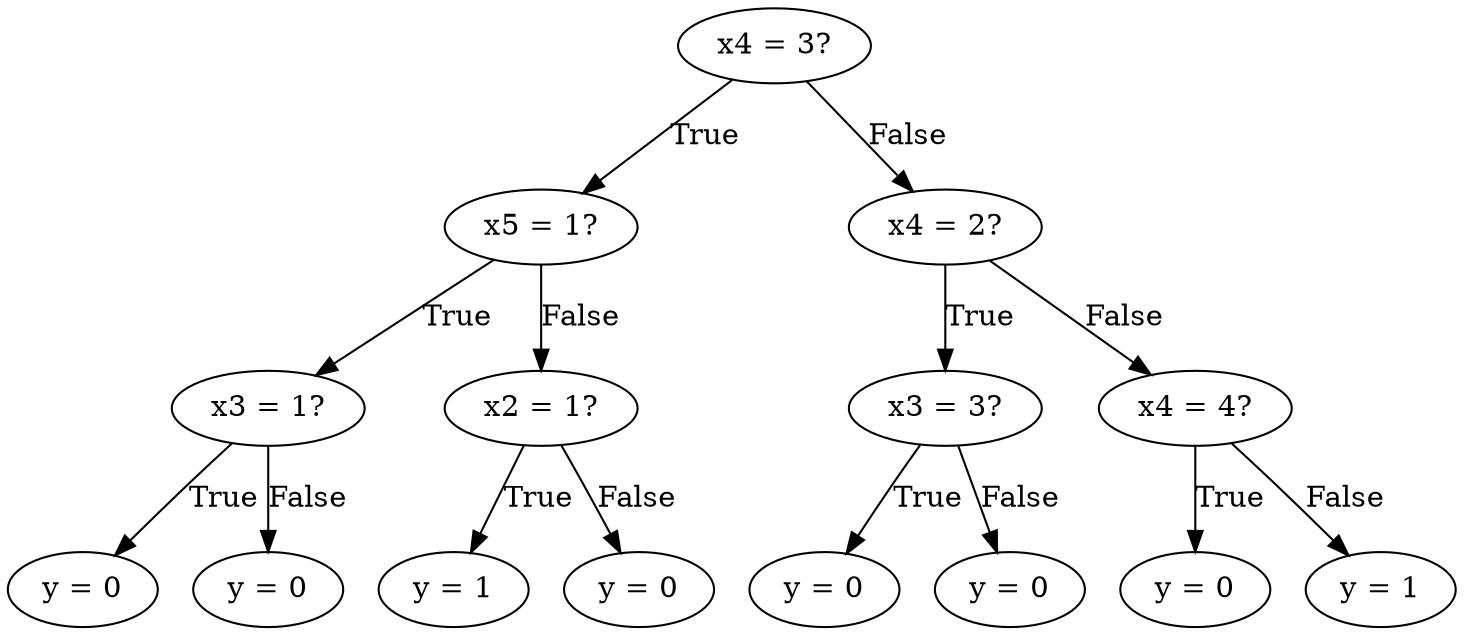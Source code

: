 digraph TREE {
    node3 [label="y = 0"];
    node2 -> node3 [label="True"];
    node2 [label="x3 = 1?"];
    node4 [label="y = 0"];
    node2 -> node4 [label="False"];
    node1 -> node2 [label="True"];
    node1 [label="x5 = 1?"];
    node6 [label="y = 1"];
    node5 -> node6 [label="True"];
    node5 [label="x2 = 1?"];
    node7 [label="y = 0"];
    node5 -> node7 [label="False"];
    node1 -> node5 [label="False"];
    node0 -> node1 [label="True"];
    node0 [label="x4 = 3?"];
    node10 [label="y = 0"];
    node9 -> node10 [label="True"];
    node9 [label="x3 = 3?"];
    node11 [label="y = 0"];
    node9 -> node11 [label="False"];
    node8 -> node9 [label="True"];
    node8 [label="x4 = 2?"];
    node13 [label="y = 0"];
    node12 -> node13 [label="True"];
    node12 [label="x4 = 4?"];
    node14 [label="y = 1"];
    node12 -> node14 [label="False"];
    node8 -> node12 [label="False"];
    node0 -> node8 [label="False"];
}
